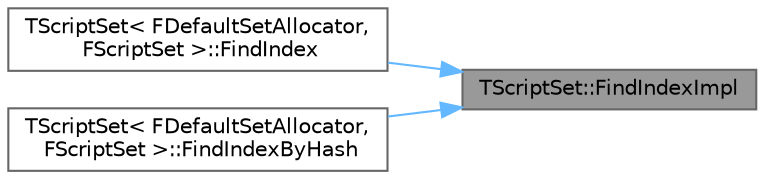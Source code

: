 digraph "TScriptSet::FindIndexImpl"
{
 // INTERACTIVE_SVG=YES
 // LATEX_PDF_SIZE
  bgcolor="transparent";
  edge [fontname=Helvetica,fontsize=10,labelfontname=Helvetica,labelfontsize=10];
  node [fontname=Helvetica,fontsize=10,shape=box,height=0.2,width=0.4];
  rankdir="RL";
  Node1 [id="Node000001",label="TScriptSet::FindIndexImpl",height=0.2,width=0.4,color="gray40", fillcolor="grey60", style="filled", fontcolor="black",tooltip=" "];
  Node1 -> Node2 [id="edge1_Node000001_Node000002",dir="back",color="steelblue1",style="solid",tooltip=" "];
  Node2 [id="Node000002",label="TScriptSet\< FDefaultSetAllocator,\l FScriptSet \>::FindIndex",height=0.2,width=0.4,color="grey40", fillcolor="white", style="filled",URL="$d8/d49/classTScriptSet.html#ae79081d41126bbe4e72a326ae8d6fd6b",tooltip=" "];
  Node1 -> Node3 [id="edge2_Node000001_Node000003",dir="back",color="steelblue1",style="solid",tooltip=" "];
  Node3 [id="Node000003",label="TScriptSet\< FDefaultSetAllocator,\l FScriptSet \>::FindIndexByHash",height=0.2,width=0.4,color="grey40", fillcolor="white", style="filled",URL="$d8/d49/classTScriptSet.html#a3311236e117854d2a65acf49f302b0ab",tooltip=" "];
}
